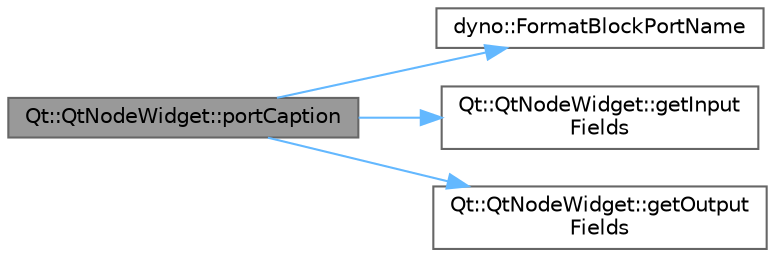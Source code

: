 digraph "Qt::QtNodeWidget::portCaption"
{
 // LATEX_PDF_SIZE
  bgcolor="transparent";
  edge [fontname=Helvetica,fontsize=10,labelfontname=Helvetica,labelfontsize=10];
  node [fontname=Helvetica,fontsize=10,shape=box,height=0.2,width=0.4];
  rankdir="LR";
  Node1 [id="Node000001",label="Qt::QtNodeWidget::portCaption",height=0.2,width=0.4,color="gray40", fillcolor="grey60", style="filled", fontcolor="black",tooltip=" "];
  Node1 -> Node2 [id="edge1_Node000001_Node000002",color="steelblue1",style="solid",tooltip=" "];
  Node2 [id="Node000002",label="dyno::FormatBlockPortName",height=0.2,width=0.4,color="grey40", fillcolor="white", style="filled",URL="$namespacedyno.html#a411332422c48fbb3e7bc39efc468c58f",tooltip=" "];
  Node1 -> Node3 [id="edge2_Node000001_Node000003",color="steelblue1",style="solid",tooltip=" "];
  Node3 [id="Node000003",label="Qt::QtNodeWidget::getInput\lFields",height=0.2,width=0.4,color="grey40", fillcolor="white", style="filled",URL="$class_qt_1_1_qt_node_widget.html#a2a7fad441838cc22c5aa5b1a78045aee",tooltip=" "];
  Node1 -> Node4 [id="edge3_Node000001_Node000004",color="steelblue1",style="solid",tooltip=" "];
  Node4 [id="Node000004",label="Qt::QtNodeWidget::getOutput\lFields",height=0.2,width=0.4,color="grey40", fillcolor="white", style="filled",URL="$class_qt_1_1_qt_node_widget.html#aa73acc44a32d955ca91773156dbb3f0b",tooltip=" "];
}
